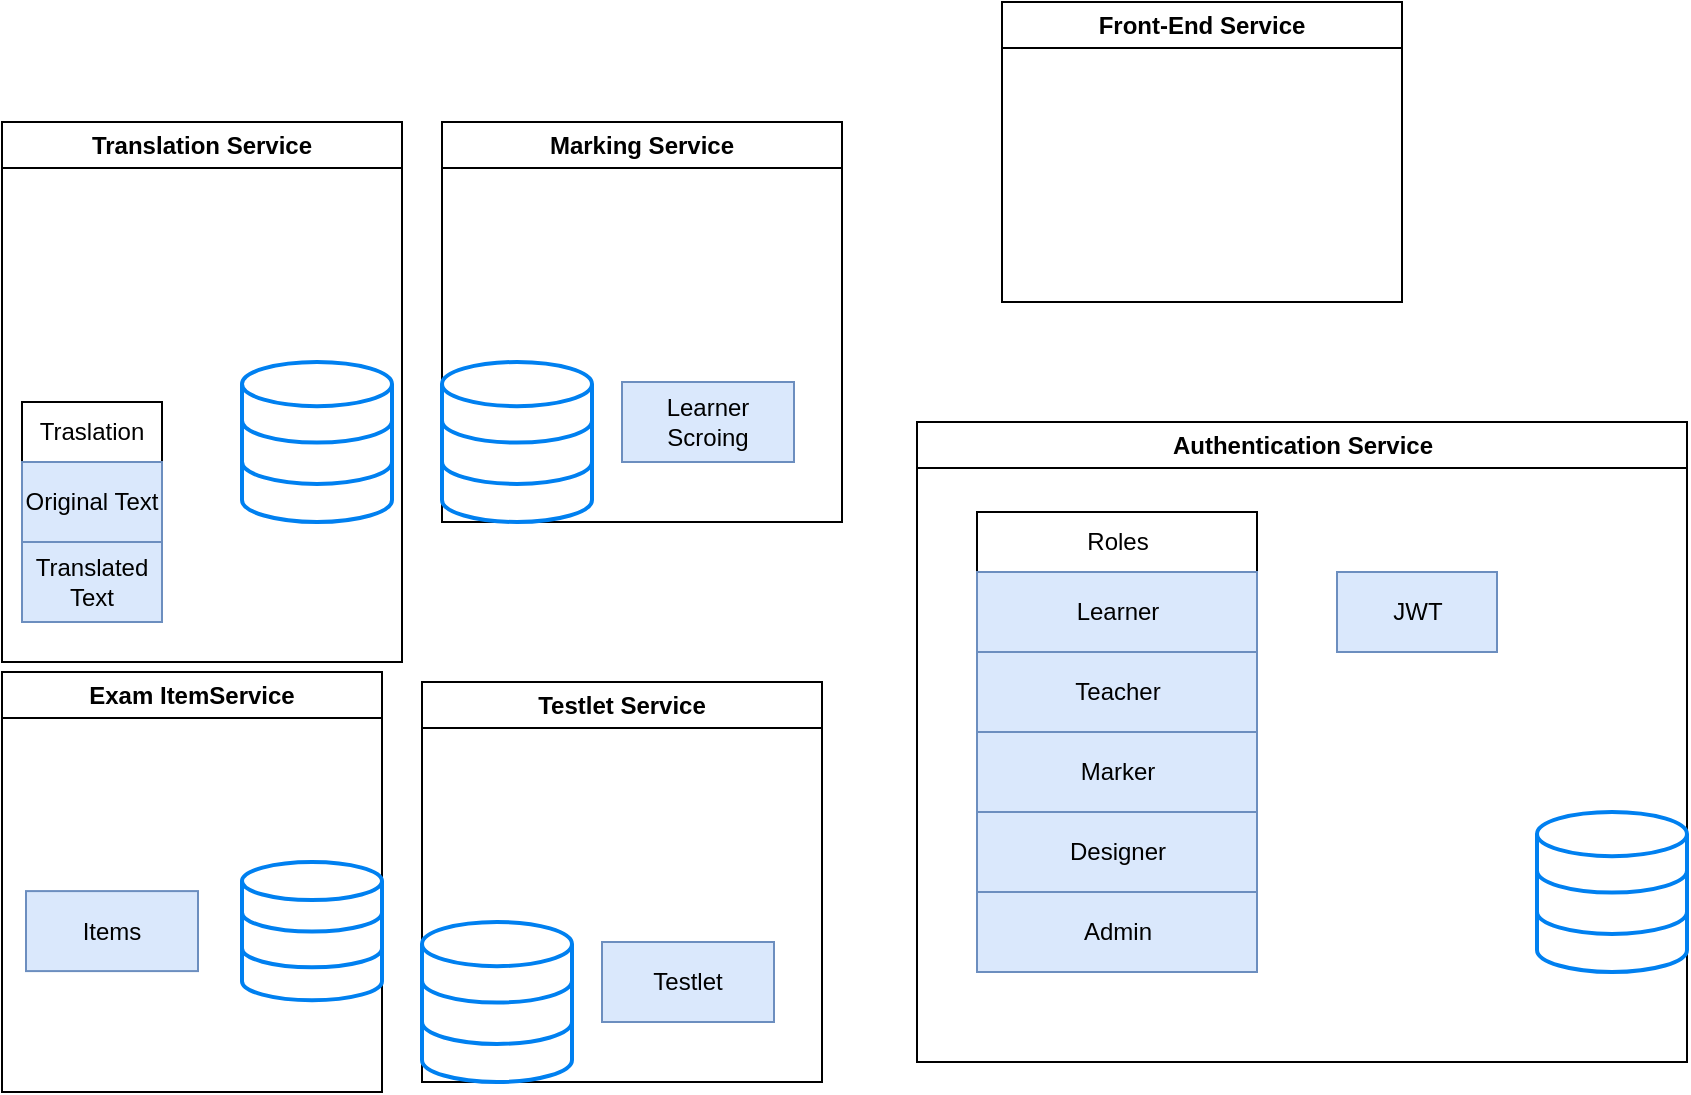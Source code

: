 <mxfile version="24.7.7">
  <diagram name="Page-1" id="I7pWjkquTIe3RNS9W7hb">
    <mxGraphModel dx="1598" dy="887" grid="1" gridSize="10" guides="1" tooltips="1" connect="1" arrows="1" fold="1" page="1" pageScale="1" pageWidth="827" pageHeight="1169" math="0" shadow="0">
      <root>
        <mxCell id="0" />
        <mxCell id="1" parent="0" />
        <mxCell id="RSVV_WOLys6-mcO1n644-40" value="Exam ItemService" style="swimlane;whiteSpace=wrap;html=1;" parent="1" vertex="1">
          <mxGeometry x="60" y="885" width="190" height="210" as="geometry" />
        </mxCell>
        <mxCell id="RSVV_WOLys6-mcO1n644-41" value="" style="html=1;verticalLabelPosition=bottom;align=center;labelBackgroundColor=#ffffff;verticalAlign=top;strokeWidth=2;strokeColor=#0080F0;shadow=0;dashed=0;shape=mxgraph.ios7.icons.data;" parent="RSVV_WOLys6-mcO1n644-40" vertex="1">
          <mxGeometry x="120" y="95" width="70" height="69.1" as="geometry" />
        </mxCell>
        <mxCell id="8-iE3QzW0I2eiYtSppjK-78" value="" style="shape=image;html=1;verticalAlign=top;verticalLabelPosition=bottom;labelBackgroundColor=#ffffff;imageAspect=0;aspect=fixed;image=https://cdn2.iconfinder.com/data/icons/office-icon-set-3/128/users.png" parent="RSVV_WOLys6-mcO1n644-40" vertex="1">
          <mxGeometry x="30" y="40.0" width="50" height="50" as="geometry" />
        </mxCell>
        <mxCell id="RIugXOhGWjYm2-fqEb5S-49" value="Items" style="whiteSpace=wrap;html=1;fillColor=#dae8fc;strokeColor=#6c8ebf;" vertex="1" parent="RSVV_WOLys6-mcO1n644-40">
          <mxGeometry x="12" y="109.55" width="86" height="40" as="geometry" />
        </mxCell>
        <mxCell id="RIugXOhGWjYm2-fqEb5S-1" value="Authentication Service" style="swimlane;whiteSpace=wrap;html=1;" vertex="1" parent="1">
          <mxGeometry x="517.5" y="760" width="385" height="320" as="geometry" />
        </mxCell>
        <mxCell id="RIugXOhGWjYm2-fqEb5S-2" value="" style="html=1;verticalLabelPosition=bottom;align=center;labelBackgroundColor=#ffffff;verticalAlign=top;strokeWidth=2;strokeColor=#0080F0;shadow=0;dashed=0;shape=mxgraph.ios7.icons.data;" vertex="1" parent="RIugXOhGWjYm2-fqEb5S-1">
          <mxGeometry x="310" y="195" width="75" height="80" as="geometry" />
        </mxCell>
        <mxCell id="8-iE3QzW0I2eiYtSppjK-87" value="" style="shape=image;html=1;verticalAlign=top;verticalLabelPosition=bottom;labelBackgroundColor=#ffffff;imageAspect=0;aspect=fixed;image=https://cdn2.iconfinder.com/data/icons/office-icon-set-3/128/users.png" parent="RIugXOhGWjYm2-fqEb5S-1" vertex="1">
          <mxGeometry x="330" y="25" width="50" height="50" as="geometry" />
        </mxCell>
        <mxCell id="8-iE3QzW0I2eiYtSppjK-88" value="" style="shape=image;html=1;verticalAlign=top;verticalLabelPosition=bottom;labelBackgroundColor=#ffffff;imageAspect=0;aspect=fixed;image=https://cdn2.iconfinder.com/data/icons/office-icon-set-3/128/users.png" parent="RIugXOhGWjYm2-fqEb5S-1" vertex="1">
          <mxGeometry x="330" y="90" width="50" height="50" as="geometry" />
        </mxCell>
        <mxCell id="RIugXOhGWjYm2-fqEb5S-10" value="Roles" style="swimlane;fontStyle=0;childLayout=stackLayout;horizontal=1;startSize=30;horizontalStack=0;resizeParent=1;resizeParentMax=0;resizeLast=0;collapsible=1;marginBottom=0;whiteSpace=wrap;html=1;" vertex="1" parent="RIugXOhGWjYm2-fqEb5S-1">
          <mxGeometry x="30" y="45" width="140" height="230" as="geometry" />
        </mxCell>
        <mxCell id="8-iE3QzW0I2eiYtSppjK-36" value="Learner" style="whiteSpace=wrap;html=1;fillColor=#dae8fc;strokeColor=#6c8ebf;" parent="RIugXOhGWjYm2-fqEb5S-10" vertex="1">
          <mxGeometry y="30" width="140" height="40" as="geometry" />
        </mxCell>
        <mxCell id="8-iE3QzW0I2eiYtSppjK-46" value="Teacher" style="whiteSpace=wrap;html=1;fillColor=#dae8fc;strokeColor=#6c8ebf;" parent="RIugXOhGWjYm2-fqEb5S-10" vertex="1">
          <mxGeometry y="70" width="140" height="40" as="geometry" />
        </mxCell>
        <mxCell id="8-iE3QzW0I2eiYtSppjK-54" value="Marker" style="whiteSpace=wrap;html=1;fillColor=#dae8fc;strokeColor=#6c8ebf;" parent="RIugXOhGWjYm2-fqEb5S-10" vertex="1">
          <mxGeometry y="110" width="140" height="40" as="geometry" />
        </mxCell>
        <mxCell id="8-iE3QzW0I2eiYtSppjK-39" value="Designer" style="whiteSpace=wrap;html=1;fillColor=#dae8fc;strokeColor=#6c8ebf;" parent="RIugXOhGWjYm2-fqEb5S-10" vertex="1">
          <mxGeometry y="150" width="140" height="40" as="geometry" />
        </mxCell>
        <mxCell id="8-iE3QzW0I2eiYtSppjK-42" value="Admin" style="whiteSpace=wrap;html=1;fillColor=#dae8fc;strokeColor=#6c8ebf;" parent="RIugXOhGWjYm2-fqEb5S-10" vertex="1">
          <mxGeometry y="190" width="140" height="40" as="geometry" />
        </mxCell>
        <mxCell id="RIugXOhGWjYm2-fqEb5S-15" value="JWT" style="whiteSpace=wrap;html=1;fillColor=#dae8fc;strokeColor=#6c8ebf;" vertex="1" parent="RIugXOhGWjYm2-fqEb5S-1">
          <mxGeometry x="210" y="75" width="80" height="40" as="geometry" />
        </mxCell>
        <mxCell id="RIugXOhGWjYm2-fqEb5S-20" value="Front-End Service" style="swimlane;whiteSpace=wrap;html=1;" vertex="1" parent="1">
          <mxGeometry x="560" y="550" width="200" height="150" as="geometry" />
        </mxCell>
        <mxCell id="8-iE3QzW0I2eiYtSppjK-89" value="" style="shape=image;html=1;verticalAlign=top;verticalLabelPosition=bottom;labelBackgroundColor=#ffffff;imageAspect=0;aspect=fixed;image=https://cdn2.iconfinder.com/data/icons/office-icon-set-3/128/users.png" parent="RIugXOhGWjYm2-fqEb5S-20" vertex="1">
          <mxGeometry x="40" y="50" width="50" height="50" as="geometry" />
        </mxCell>
        <mxCell id="RIugXOhGWjYm2-fqEb5S-21" value="" style="shape=image;html=1;verticalAlign=top;verticalLabelPosition=bottom;labelBackgroundColor=#ffffff;imageAspect=0;aspect=fixed;image=https://cdn2.iconfinder.com/data/icons/office-icon-set-3/128/users.png" vertex="1" parent="RIugXOhGWjYm2-fqEb5S-20">
          <mxGeometry x="100" y="50" width="50" height="50" as="geometry" />
        </mxCell>
        <mxCell id="RIugXOhGWjYm2-fqEb5S-22" value="Marking Service" style="swimlane;whiteSpace=wrap;html=1;" vertex="1" parent="1">
          <mxGeometry x="280" y="610" width="200" height="200" as="geometry" />
        </mxCell>
        <mxCell id="RIugXOhGWjYm2-fqEb5S-23" value="" style="shape=image;html=1;verticalAlign=top;verticalLabelPosition=bottom;labelBackgroundColor=#ffffff;imageAspect=0;aspect=fixed;image=https://cdn2.iconfinder.com/data/icons/office-icon-set-3/128/users.png" vertex="1" parent="RIugXOhGWjYm2-fqEb5S-22">
          <mxGeometry x="40" y="70" width="50" height="50" as="geometry" />
        </mxCell>
        <mxCell id="RIugXOhGWjYm2-fqEb5S-29" value="Learner Scroing" style="whiteSpace=wrap;html=1;fillColor=#dae8fc;strokeColor=#6c8ebf;" vertex="1" parent="RIugXOhGWjYm2-fqEb5S-22">
          <mxGeometry x="90" y="130" width="86" height="40" as="geometry" />
        </mxCell>
        <mxCell id="RIugXOhGWjYm2-fqEb5S-41" value="" style="html=1;verticalLabelPosition=bottom;align=center;labelBackgroundColor=#ffffff;verticalAlign=top;strokeWidth=2;strokeColor=#0080F0;shadow=0;dashed=0;shape=mxgraph.ios7.icons.data;" vertex="1" parent="RIugXOhGWjYm2-fqEb5S-22">
          <mxGeometry y="120" width="75" height="80" as="geometry" />
        </mxCell>
        <mxCell id="RIugXOhGWjYm2-fqEb5S-35" value="Translation Service" style="swimlane;whiteSpace=wrap;html=1;" vertex="1" parent="1">
          <mxGeometry x="60" y="610" width="200" height="270" as="geometry" />
        </mxCell>
        <mxCell id="RIugXOhGWjYm2-fqEb5S-36" value="" style="shape=image;html=1;verticalAlign=top;verticalLabelPosition=bottom;labelBackgroundColor=#ffffff;imageAspect=0;aspect=fixed;image=https://cdn2.iconfinder.com/data/icons/office-icon-set-3/128/users.png" vertex="1" parent="RIugXOhGWjYm2-fqEb5S-35">
          <mxGeometry x="40" y="50" width="50" height="50" as="geometry" />
        </mxCell>
        <mxCell id="RIugXOhGWjYm2-fqEb5S-37" value="" style="shape=image;html=1;verticalAlign=top;verticalLabelPosition=bottom;labelBackgroundColor=#ffffff;imageAspect=0;aspect=fixed;image=https://cdn2.iconfinder.com/data/icons/office-icon-set-3/128/users.png" vertex="1" parent="RIugXOhGWjYm2-fqEb5S-35">
          <mxGeometry x="100" y="50" width="50" height="50" as="geometry" />
        </mxCell>
        <mxCell id="RIugXOhGWjYm2-fqEb5S-42" value="" style="html=1;verticalLabelPosition=bottom;align=center;labelBackgroundColor=#ffffff;verticalAlign=top;strokeWidth=2;strokeColor=#0080F0;shadow=0;dashed=0;shape=mxgraph.ios7.icons.data;" vertex="1" parent="RIugXOhGWjYm2-fqEb5S-35">
          <mxGeometry x="120" y="120" width="75" height="80" as="geometry" />
        </mxCell>
        <mxCell id="RIugXOhGWjYm2-fqEb5S-51" value="Traslation" style="swimlane;fontStyle=0;childLayout=stackLayout;horizontal=1;startSize=30;horizontalStack=0;resizeParent=1;resizeParentMax=0;resizeLast=0;collapsible=1;marginBottom=0;whiteSpace=wrap;html=1;" vertex="1" parent="RIugXOhGWjYm2-fqEb5S-35">
          <mxGeometry x="10" y="140" width="70" height="110" as="geometry" />
        </mxCell>
        <mxCell id="RIugXOhGWjYm2-fqEb5S-50" value="Original Text" style="whiteSpace=wrap;html=1;fillColor=#dae8fc;strokeColor=#6c8ebf;" vertex="1" parent="RIugXOhGWjYm2-fqEb5S-51">
          <mxGeometry y="30" width="70" height="40" as="geometry" />
        </mxCell>
        <mxCell id="RIugXOhGWjYm2-fqEb5S-61" value="Translated Text" style="whiteSpace=wrap;html=1;fillColor=#dae8fc;strokeColor=#6c8ebf;" vertex="1" parent="RIugXOhGWjYm2-fqEb5S-51">
          <mxGeometry y="70" width="70" height="40" as="geometry" />
        </mxCell>
        <mxCell id="RIugXOhGWjYm2-fqEb5S-44" value="Testlet Service" style="swimlane;whiteSpace=wrap;html=1;startSize=23;" vertex="1" parent="1">
          <mxGeometry x="270" y="890" width="200" height="200" as="geometry" />
        </mxCell>
        <mxCell id="RIugXOhGWjYm2-fqEb5S-45" value="" style="shape=image;html=1;verticalAlign=top;verticalLabelPosition=bottom;labelBackgroundColor=#ffffff;imageAspect=0;aspect=fixed;image=https://cdn2.iconfinder.com/data/icons/office-icon-set-3/128/users.png" vertex="1" parent="RIugXOhGWjYm2-fqEb5S-44">
          <mxGeometry x="40" y="70" width="50" height="50" as="geometry" />
        </mxCell>
        <mxCell id="RIugXOhGWjYm2-fqEb5S-46" value="Testlet" style="whiteSpace=wrap;html=1;fillColor=#dae8fc;strokeColor=#6c8ebf;" vertex="1" parent="RIugXOhGWjYm2-fqEb5S-44">
          <mxGeometry x="90" y="130" width="86" height="40" as="geometry" />
        </mxCell>
        <mxCell id="RIugXOhGWjYm2-fqEb5S-47" value="" style="html=1;verticalLabelPosition=bottom;align=center;labelBackgroundColor=#ffffff;verticalAlign=top;strokeWidth=2;strokeColor=#0080F0;shadow=0;dashed=0;shape=mxgraph.ios7.icons.data;" vertex="1" parent="RIugXOhGWjYm2-fqEb5S-44">
          <mxGeometry y="120" width="75" height="80" as="geometry" />
        </mxCell>
      </root>
    </mxGraphModel>
  </diagram>
</mxfile>
